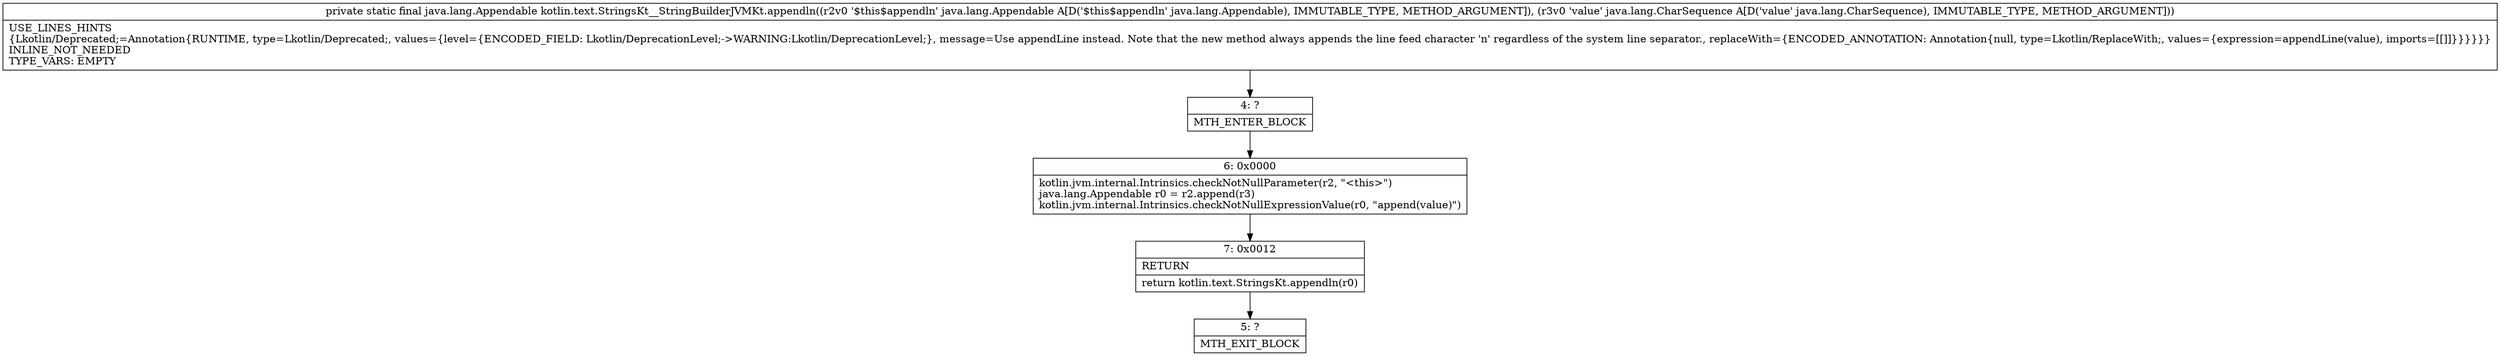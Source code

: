 digraph "CFG forkotlin.text.StringsKt__StringBuilderJVMKt.appendln(Ljava\/lang\/Appendable;Ljava\/lang\/CharSequence;)Ljava\/lang\/Appendable;" {
Node_4 [shape=record,label="{4\:\ ?|MTH_ENTER_BLOCK\l}"];
Node_6 [shape=record,label="{6\:\ 0x0000|kotlin.jvm.internal.Intrinsics.checkNotNullParameter(r2, \"\<this\>\")\ljava.lang.Appendable r0 = r2.append(r3)\lkotlin.jvm.internal.Intrinsics.checkNotNullExpressionValue(r0, \"append(value)\")\l}"];
Node_7 [shape=record,label="{7\:\ 0x0012|RETURN\l|return kotlin.text.StringsKt.appendln(r0)\l}"];
Node_5 [shape=record,label="{5\:\ ?|MTH_EXIT_BLOCK\l}"];
MethodNode[shape=record,label="{private static final java.lang.Appendable kotlin.text.StringsKt__StringBuilderJVMKt.appendln((r2v0 '$this$appendln' java.lang.Appendable A[D('$this$appendln' java.lang.Appendable), IMMUTABLE_TYPE, METHOD_ARGUMENT]), (r3v0 'value' java.lang.CharSequence A[D('value' java.lang.CharSequence), IMMUTABLE_TYPE, METHOD_ARGUMENT]))  | USE_LINES_HINTS\l\{Lkotlin\/Deprecated;=Annotation\{RUNTIME, type=Lkotlin\/Deprecated;, values=\{level=\{ENCODED_FIELD: Lkotlin\/DeprecationLevel;\-\>WARNING:Lkotlin\/DeprecationLevel;\}, message=Use appendLine instead. Note that the new method always appends the line feed character 'n' regardless of the system line separator., replaceWith=\{ENCODED_ANNOTATION: Annotation\{null, type=Lkotlin\/ReplaceWith;, values=\{expression=appendLine(value), imports=[[]]\}\}\}\}\}\}\lINLINE_NOT_NEEDED\lTYPE_VARS: EMPTY\l}"];
MethodNode -> Node_4;Node_4 -> Node_6;
Node_6 -> Node_7;
Node_7 -> Node_5;
}

